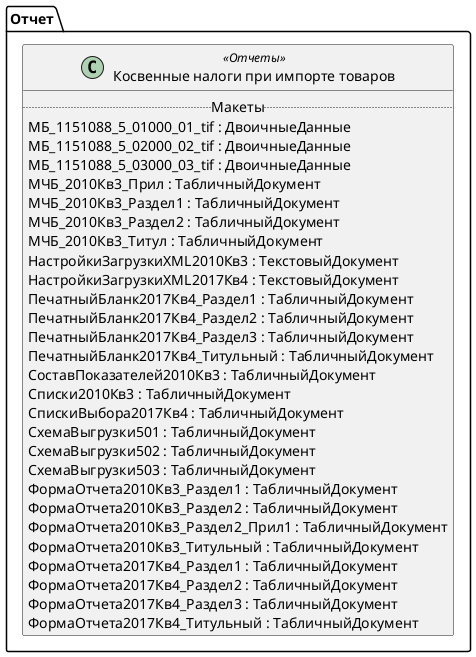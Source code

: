 ﻿@startuml РегламентированныйОтчетКосвенныеНалогиТамСоюз
'!include templates.wsd
'..\include templates.wsd
class Отчет.РегламентированныйОтчетКосвенныеНалогиТамСоюз as "Косвенные налоги при импорте товаров" <<Отчеты>>
{
..Макеты..
МБ_1151088_5_01000_01_tif : ДвоичныеДанные
МБ_1151088_5_02000_02_tif : ДвоичныеДанные
МБ_1151088_5_03000_03_tif : ДвоичныеДанные
МЧБ_2010Кв3_Прил : ТабличныйДокумент
МЧБ_2010Кв3_Раздел1 : ТабличныйДокумент
МЧБ_2010Кв3_Раздел2 : ТабличныйДокумент
МЧБ_2010Кв3_Титул : ТабличныйДокумент
НастройкиЗагрузкиXML2010Кв3 : ТекстовыйДокумент
НастройкиЗагрузкиXML2017Кв4 : ТекстовыйДокумент
ПечатныйБланк2017Кв4_Раздел1 : ТабличныйДокумент
ПечатныйБланк2017Кв4_Раздел2 : ТабличныйДокумент
ПечатныйБланк2017Кв4_Раздел3 : ТабличныйДокумент
ПечатныйБланк2017Кв4_Титульный : ТабличныйДокумент
СоставПоказателей2010Кв3 : ТабличныйДокумент
Списки2010Кв3 : ТабличныйДокумент
СпискиВыбора2017Кв4 : ТабличныйДокумент
СхемаВыгрузки501 : ТабличныйДокумент
СхемаВыгрузки502 : ТабличныйДокумент
СхемаВыгрузки503 : ТабличныйДокумент
ФормаОтчета2010Кв3_Раздел1 : ТабличныйДокумент
ФормаОтчета2010Кв3_Раздел2 : ТабличныйДокумент
ФормаОтчета2010Кв3_Раздел2_Прил1 : ТабличныйДокумент
ФормаОтчета2010Кв3_Титульный : ТабличныйДокумент
ФормаОтчета2017Кв4_Раздел1 : ТабличныйДокумент
ФормаОтчета2017Кв4_Раздел2 : ТабличныйДокумент
ФормаОтчета2017Кв4_Раздел3 : ТабличныйДокумент
ФормаОтчета2017Кв4_Титульный : ТабличныйДокумент
}
@enduml
